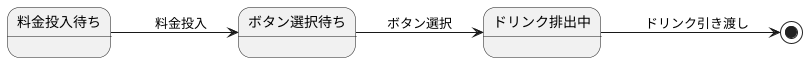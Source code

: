 @startuml 
left to right direction


料金投入待ち --> ボタン選択待ち:　料金投入
ボタン選択待ち-->ドリンク排出中: ボタン選択
ドリンク排出中--> [*] :　ドリンク引き渡し
@enduml